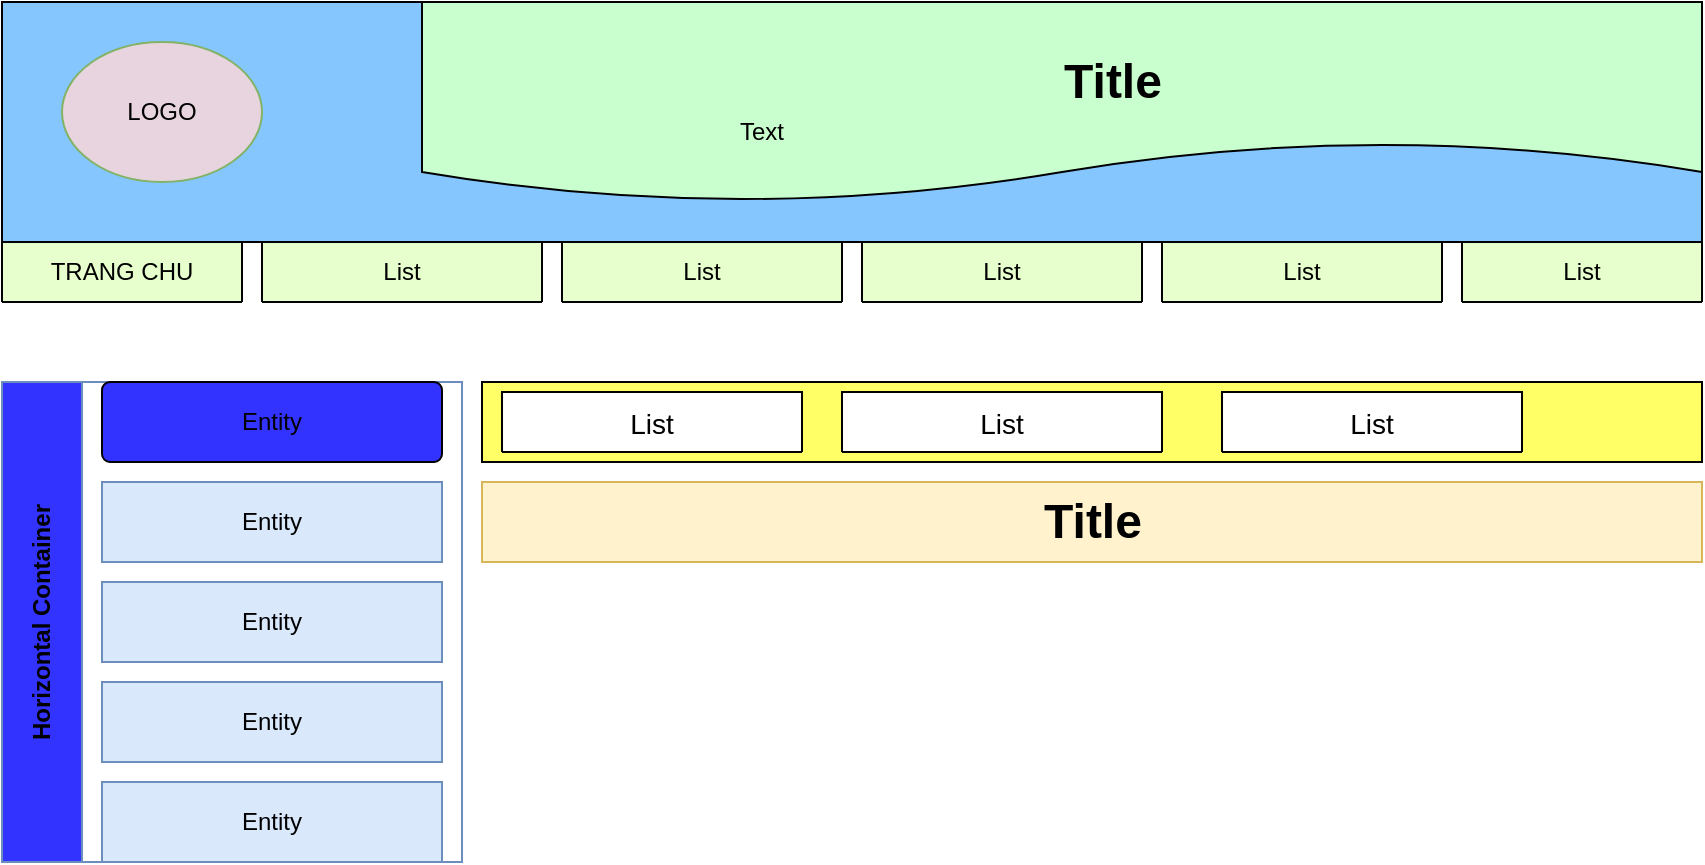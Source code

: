 <mxfile version="20.8.3" type="github">
  <diagram id="2-Dof6BoKKTPG0c6Oj4h" name="Page-1">
    <mxGraphModel dx="1004" dy="573" grid="1" gridSize="10" guides="1" tooltips="1" connect="1" arrows="1" fold="1" page="1" pageScale="1" pageWidth="850" pageHeight="1100" math="0" shadow="0">
      <root>
        <mxCell id="0" />
        <mxCell id="1" parent="0" />
        <mxCell id="flKryuwvKN5wU6XNaHcI-1" value="" style="rounded=0;whiteSpace=wrap;html=1;fillColor=#85C6FF;" parent="1" vertex="1">
          <mxGeometry width="850" height="120" as="geometry" />
        </mxCell>
        <mxCell id="flKryuwvKN5wU6XNaHcI-2" value="" style="shape=document;whiteSpace=wrap;html=1;boundedLbl=1;direction=west;rotation=-180;fillColor=#C9FFCF;" parent="1" vertex="1">
          <mxGeometry x="210" width="640" height="100" as="geometry" />
        </mxCell>
        <mxCell id="flKryuwvKN5wU6XNaHcI-3" value="LOGO" style="ellipse;whiteSpace=wrap;html=1;align=center;fillColor=#e8d4de;strokeColor=#82b366;" parent="1" vertex="1">
          <mxGeometry x="30" y="20" width="100" height="70" as="geometry" />
        </mxCell>
        <mxCell id="flKryuwvKN5wU6XNaHcI-21" value="TRANG CHU" style="swimlane;fontStyle=0;childLayout=stackLayout;horizontal=1;startSize=30;horizontalStack=0;resizeParent=1;resizeParentMax=0;resizeLast=0;collapsible=1;marginBottom=0;whiteSpace=wrap;html=1;fillColor=#E6FFCC;" parent="1" vertex="1" collapsed="1">
          <mxGeometry y="120" width="120" height="30" as="geometry">
            <mxRectangle y="120" width="130" height="90" as="alternateBounds" />
          </mxGeometry>
        </mxCell>
        <mxCell id="flKryuwvKN5wU6XNaHcI-22" value="Item 1" style="text;strokeColor=none;fillColor=none;align=left;verticalAlign=middle;spacingLeft=4;spacingRight=4;overflow=hidden;points=[[0,0.5],[1,0.5]];portConstraint=eastwest;rotatable=0;whiteSpace=wrap;html=1;" parent="flKryuwvKN5wU6XNaHcI-21" vertex="1">
          <mxGeometry y="30" width="130" height="30" as="geometry" />
        </mxCell>
        <mxCell id="flKryuwvKN5wU6XNaHcI-23" value="Item 2" style="text;strokeColor=none;fillColor=none;align=left;verticalAlign=middle;spacingLeft=4;spacingRight=4;overflow=hidden;points=[[0,0.5],[1,0.5]];portConstraint=eastwest;rotatable=0;whiteSpace=wrap;html=1;" parent="flKryuwvKN5wU6XNaHcI-21" vertex="1">
          <mxGeometry y="60" width="130" height="30" as="geometry" />
        </mxCell>
        <mxCell id="flKryuwvKN5wU6XNaHcI-26" value="List" style="swimlane;fontStyle=0;childLayout=stackLayout;horizontal=1;startSize=30;horizontalStack=0;resizeParent=1;resizeParentMax=0;resizeLast=0;collapsible=1;marginBottom=0;whiteSpace=wrap;html=1;fillColor=#E6FFCC;" parent="1" vertex="1" collapsed="1">
          <mxGeometry x="130" y="120" width="140" height="30" as="geometry">
            <mxRectangle x="130" y="120" width="140" height="120" as="alternateBounds" />
          </mxGeometry>
        </mxCell>
        <mxCell id="flKryuwvKN5wU6XNaHcI-27" value="Item 1" style="text;strokeColor=none;fillColor=none;align=left;verticalAlign=middle;spacingLeft=4;spacingRight=4;overflow=hidden;points=[[0,0.5],[1,0.5]];portConstraint=eastwest;rotatable=0;whiteSpace=wrap;html=1;" parent="flKryuwvKN5wU6XNaHcI-26" vertex="1">
          <mxGeometry y="30" width="140" height="30" as="geometry" />
        </mxCell>
        <mxCell id="flKryuwvKN5wU6XNaHcI-28" value="Item 2" style="text;strokeColor=none;fillColor=none;align=left;verticalAlign=middle;spacingLeft=4;spacingRight=4;overflow=hidden;points=[[0,0.5],[1,0.5]];portConstraint=eastwest;rotatable=0;whiteSpace=wrap;html=1;" parent="flKryuwvKN5wU6XNaHcI-26" vertex="1">
          <mxGeometry y="60" width="140" height="30" as="geometry" />
        </mxCell>
        <mxCell id="flKryuwvKN5wU6XNaHcI-29" value="Item 3" style="text;strokeColor=none;fillColor=none;align=left;verticalAlign=middle;spacingLeft=4;spacingRight=4;overflow=hidden;points=[[0,0.5],[1,0.5]];portConstraint=eastwest;rotatable=0;whiteSpace=wrap;html=1;" parent="flKryuwvKN5wU6XNaHcI-26" vertex="1">
          <mxGeometry y="90" width="140" height="30" as="geometry" />
        </mxCell>
        <mxCell id="flKryuwvKN5wU6XNaHcI-30" value="List" style="swimlane;fontStyle=0;childLayout=stackLayout;horizontal=1;startSize=30;horizontalStack=0;resizeParent=1;resizeParentMax=0;resizeLast=0;collapsible=1;marginBottom=0;whiteSpace=wrap;html=1;fillColor=#E6FFCC;" parent="1" vertex="1" collapsed="1">
          <mxGeometry x="280" y="120" width="140" height="30" as="geometry">
            <mxRectangle x="280" y="120" width="140" height="120" as="alternateBounds" />
          </mxGeometry>
        </mxCell>
        <mxCell id="flKryuwvKN5wU6XNaHcI-31" value="Item 1" style="text;strokeColor=none;fillColor=none;align=left;verticalAlign=middle;spacingLeft=4;spacingRight=4;overflow=hidden;points=[[0,0.5],[1,0.5]];portConstraint=eastwest;rotatable=0;whiteSpace=wrap;html=1;" parent="flKryuwvKN5wU6XNaHcI-30" vertex="1">
          <mxGeometry y="30" width="140" height="30" as="geometry" />
        </mxCell>
        <mxCell id="flKryuwvKN5wU6XNaHcI-32" value="Item 2" style="text;strokeColor=none;fillColor=none;align=left;verticalAlign=middle;spacingLeft=4;spacingRight=4;overflow=hidden;points=[[0,0.5],[1,0.5]];portConstraint=eastwest;rotatable=0;whiteSpace=wrap;html=1;" parent="flKryuwvKN5wU6XNaHcI-30" vertex="1">
          <mxGeometry y="60" width="140" height="30" as="geometry" />
        </mxCell>
        <mxCell id="flKryuwvKN5wU6XNaHcI-33" value="Item 3" style="text;strokeColor=none;fillColor=none;align=left;verticalAlign=middle;spacingLeft=4;spacingRight=4;overflow=hidden;points=[[0,0.5],[1,0.5]];portConstraint=eastwest;rotatable=0;whiteSpace=wrap;html=1;" parent="flKryuwvKN5wU6XNaHcI-30" vertex="1">
          <mxGeometry y="90" width="140" height="30" as="geometry" />
        </mxCell>
        <mxCell id="flKryuwvKN5wU6XNaHcI-34" value="List" style="swimlane;fontStyle=0;childLayout=stackLayout;horizontal=1;startSize=30;horizontalStack=0;resizeParent=1;resizeParentMax=0;resizeLast=0;collapsible=1;marginBottom=0;whiteSpace=wrap;html=1;fillColor=#E6FFCC;" parent="1" vertex="1" collapsed="1">
          <mxGeometry x="430" y="120" width="140" height="30" as="geometry">
            <mxRectangle x="430" y="120" width="140" height="120" as="alternateBounds" />
          </mxGeometry>
        </mxCell>
        <mxCell id="flKryuwvKN5wU6XNaHcI-35" value="Item 1" style="text;strokeColor=none;fillColor=none;align=left;verticalAlign=middle;spacingLeft=4;spacingRight=4;overflow=hidden;points=[[0,0.5],[1,0.5]];portConstraint=eastwest;rotatable=0;whiteSpace=wrap;html=1;" parent="flKryuwvKN5wU6XNaHcI-34" vertex="1">
          <mxGeometry y="30" width="140" height="30" as="geometry" />
        </mxCell>
        <mxCell id="flKryuwvKN5wU6XNaHcI-36" value="Item 2" style="text;strokeColor=none;fillColor=none;align=left;verticalAlign=middle;spacingLeft=4;spacingRight=4;overflow=hidden;points=[[0,0.5],[1,0.5]];portConstraint=eastwest;rotatable=0;whiteSpace=wrap;html=1;" parent="flKryuwvKN5wU6XNaHcI-34" vertex="1">
          <mxGeometry y="60" width="140" height="30" as="geometry" />
        </mxCell>
        <mxCell id="flKryuwvKN5wU6XNaHcI-37" value="Item 3" style="text;strokeColor=none;fillColor=none;align=left;verticalAlign=middle;spacingLeft=4;spacingRight=4;overflow=hidden;points=[[0,0.5],[1,0.5]];portConstraint=eastwest;rotatable=0;whiteSpace=wrap;html=1;" parent="flKryuwvKN5wU6XNaHcI-34" vertex="1">
          <mxGeometry y="90" width="140" height="30" as="geometry" />
        </mxCell>
        <mxCell id="flKryuwvKN5wU6XNaHcI-39" value="List" style="swimlane;fontStyle=0;childLayout=stackLayout;horizontal=1;startSize=30;horizontalStack=0;resizeParent=1;resizeParentMax=0;resizeLast=0;collapsible=1;marginBottom=0;whiteSpace=wrap;html=1;fillColor=#E6FFCC;" parent="1" vertex="1" collapsed="1">
          <mxGeometry x="580" y="120" width="140" height="30" as="geometry">
            <mxRectangle x="580" y="120" width="140" height="120" as="alternateBounds" />
          </mxGeometry>
        </mxCell>
        <mxCell id="flKryuwvKN5wU6XNaHcI-40" value="Item 1" style="text;strokeColor=none;fillColor=none;align=left;verticalAlign=middle;spacingLeft=4;spacingRight=4;overflow=hidden;points=[[0,0.5],[1,0.5]];portConstraint=eastwest;rotatable=0;whiteSpace=wrap;html=1;" parent="flKryuwvKN5wU6XNaHcI-39" vertex="1">
          <mxGeometry y="30" width="140" height="30" as="geometry" />
        </mxCell>
        <mxCell id="flKryuwvKN5wU6XNaHcI-41" value="Item 2" style="text;strokeColor=none;fillColor=none;align=left;verticalAlign=middle;spacingLeft=4;spacingRight=4;overflow=hidden;points=[[0,0.5],[1,0.5]];portConstraint=eastwest;rotatable=0;whiteSpace=wrap;html=1;" parent="flKryuwvKN5wU6XNaHcI-39" vertex="1">
          <mxGeometry y="60" width="140" height="30" as="geometry" />
        </mxCell>
        <mxCell id="flKryuwvKN5wU6XNaHcI-42" value="Item 3" style="text;strokeColor=none;fillColor=none;align=left;verticalAlign=middle;spacingLeft=4;spacingRight=4;overflow=hidden;points=[[0,0.5],[1,0.5]];portConstraint=eastwest;rotatable=0;whiteSpace=wrap;html=1;" parent="flKryuwvKN5wU6XNaHcI-39" vertex="1">
          <mxGeometry y="90" width="140" height="30" as="geometry" />
        </mxCell>
        <mxCell id="flKryuwvKN5wU6XNaHcI-43" value="List" style="swimlane;fontStyle=0;childLayout=stackLayout;horizontal=1;startSize=30;horizontalStack=0;resizeParent=1;resizeParentMax=0;resizeLast=0;collapsible=1;marginBottom=0;whiteSpace=wrap;html=1;fillColor=#E6FFCC;" parent="1" vertex="1" collapsed="1">
          <mxGeometry x="730" y="120" width="120" height="30" as="geometry">
            <mxRectangle x="730" y="120" width="120" height="120" as="alternateBounds" />
          </mxGeometry>
        </mxCell>
        <mxCell id="flKryuwvKN5wU6XNaHcI-44" value="Item 1" style="text;strokeColor=none;fillColor=none;align=left;verticalAlign=middle;spacingLeft=4;spacingRight=4;overflow=hidden;points=[[0,0.5],[1,0.5]];portConstraint=eastwest;rotatable=0;whiteSpace=wrap;html=1;" parent="flKryuwvKN5wU6XNaHcI-43" vertex="1">
          <mxGeometry y="30" width="120" height="30" as="geometry" />
        </mxCell>
        <mxCell id="flKryuwvKN5wU6XNaHcI-45" value="Item 2" style="text;strokeColor=none;fillColor=none;align=left;verticalAlign=middle;spacingLeft=4;spacingRight=4;overflow=hidden;points=[[0,0.5],[1,0.5]];portConstraint=eastwest;rotatable=0;whiteSpace=wrap;html=1;" parent="flKryuwvKN5wU6XNaHcI-43" vertex="1">
          <mxGeometry y="60" width="120" height="30" as="geometry" />
        </mxCell>
        <mxCell id="flKryuwvKN5wU6XNaHcI-46" value="Item 3" style="text;strokeColor=none;fillColor=none;align=left;verticalAlign=middle;spacingLeft=4;spacingRight=4;overflow=hidden;points=[[0,0.5],[1,0.5]];portConstraint=eastwest;rotatable=0;whiteSpace=wrap;html=1;" parent="flKryuwvKN5wU6XNaHcI-43" vertex="1">
          <mxGeometry y="90" width="120" height="30" as="geometry" />
        </mxCell>
        <mxCell id="flKryuwvKN5wU6XNaHcI-51" value="Title" style="text;strokeColor=none;fillColor=none;html=1;fontSize=24;fontStyle=1;verticalAlign=middle;align=center;" parent="1" vertex="1">
          <mxGeometry x="360" y="20" width="390" height="40" as="geometry" />
        </mxCell>
        <mxCell id="Jo0kurwOrRNLxBoz0-3W-2" value="Horizontal Container" style="swimlane;horizontal=0;whiteSpace=wrap;html=1;startSize=40;fillColor=#3333FF;strokeColor=#6c8ebf;" vertex="1" parent="1">
          <mxGeometry y="190" width="230" height="240" as="geometry">
            <mxRectangle y="190" width="40" height="190" as="alternateBounds" />
          </mxGeometry>
        </mxCell>
        <mxCell id="Jo0kurwOrRNLxBoz0-3W-4" value="Entity" style="rounded=1;arcSize=10;whiteSpace=wrap;html=1;align=center;fillColor=#3333FF;" vertex="1" parent="Jo0kurwOrRNLxBoz0-3W-2">
          <mxGeometry x="50" width="170" height="40" as="geometry" />
        </mxCell>
        <mxCell id="Jo0kurwOrRNLxBoz0-3W-65" value="Entity" style="whiteSpace=wrap;html=1;align=center;fillColor=#dae8fc;strokeColor=#6c8ebf;" vertex="1" parent="Jo0kurwOrRNLxBoz0-3W-2">
          <mxGeometry x="50" y="50" width="170" height="40" as="geometry" />
        </mxCell>
        <mxCell id="Jo0kurwOrRNLxBoz0-3W-66" value="Entity" style="whiteSpace=wrap;html=1;align=center;fillColor=#dae8fc;strokeColor=#6c8ebf;" vertex="1" parent="Jo0kurwOrRNLxBoz0-3W-2">
          <mxGeometry x="50" y="100" width="170" height="40" as="geometry" />
        </mxCell>
        <mxCell id="Jo0kurwOrRNLxBoz0-3W-67" value="Entity" style="whiteSpace=wrap;html=1;align=center;fillColor=#dae8fc;strokeColor=#6c8ebf;" vertex="1" parent="Jo0kurwOrRNLxBoz0-3W-2">
          <mxGeometry x="50" y="150" width="170" height="40" as="geometry" />
        </mxCell>
        <mxCell id="Jo0kurwOrRNLxBoz0-3W-69" value="Entity" style="whiteSpace=wrap;html=1;align=center;fillColor=#dae8fc;strokeColor=#6c8ebf;" vertex="1" parent="Jo0kurwOrRNLxBoz0-3W-2">
          <mxGeometry x="50" y="200" width="170" height="40" as="geometry" />
        </mxCell>
        <mxCell id="Jo0kurwOrRNLxBoz0-3W-20" value="" style="whiteSpace=wrap;html=1;align=center;fillColor=#FFFF66;" vertex="1" parent="1">
          <mxGeometry x="240" y="190" width="610" height="40" as="geometry" />
        </mxCell>
        <mxCell id="Jo0kurwOrRNLxBoz0-3W-21" value="List" style="swimlane;fontStyle=0;childLayout=stackLayout;horizontal=1;startSize=30;horizontalStack=0;resizeParent=1;resizeParentMax=0;resizeLast=0;collapsible=1;marginBottom=0;align=center;fontSize=14;" vertex="1" collapsed="1" parent="1">
          <mxGeometry x="250" y="195" width="150" height="30" as="geometry">
            <mxRectangle x="250" y="200" width="160" height="116" as="alternateBounds" />
          </mxGeometry>
        </mxCell>
        <mxCell id="Jo0kurwOrRNLxBoz0-3W-22" value="Item 1" style="text;strokeColor=none;fillColor=none;spacingLeft=4;spacingRight=4;overflow=hidden;rotatable=0;points=[[0,0.5],[1,0.5]];portConstraint=eastwest;fontSize=12;" vertex="1" parent="Jo0kurwOrRNLxBoz0-3W-21">
          <mxGeometry y="26" width="160" height="30" as="geometry" />
        </mxCell>
        <mxCell id="Jo0kurwOrRNLxBoz0-3W-23" value="Item 2" style="text;strokeColor=none;fillColor=none;spacingLeft=4;spacingRight=4;overflow=hidden;rotatable=0;points=[[0,0.5],[1,0.5]];portConstraint=eastwest;fontSize=12;" vertex="1" parent="Jo0kurwOrRNLxBoz0-3W-21">
          <mxGeometry y="56" width="160" height="30" as="geometry" />
        </mxCell>
        <mxCell id="Jo0kurwOrRNLxBoz0-3W-24" value="Item 3" style="text;strokeColor=none;fillColor=none;spacingLeft=4;spacingRight=4;overflow=hidden;rotatable=0;points=[[0,0.5],[1,0.5]];portConstraint=eastwest;fontSize=12;" vertex="1" parent="Jo0kurwOrRNLxBoz0-3W-21">
          <mxGeometry y="86" width="160" height="30" as="geometry" />
        </mxCell>
        <mxCell id="Jo0kurwOrRNLxBoz0-3W-51" value="List" style="swimlane;fontStyle=0;childLayout=stackLayout;horizontal=1;startSize=30;horizontalStack=0;resizeParent=1;resizeParentMax=0;resizeLast=0;collapsible=1;marginBottom=0;align=center;fontSize=14;" vertex="1" collapsed="1" parent="1">
          <mxGeometry x="420" y="195" width="160" height="30" as="geometry">
            <mxRectangle x="440" y="200" width="160" height="116" as="alternateBounds" />
          </mxGeometry>
        </mxCell>
        <mxCell id="Jo0kurwOrRNLxBoz0-3W-52" value="Item 1" style="text;strokeColor=none;fillColor=none;spacingLeft=4;spacingRight=4;overflow=hidden;rotatable=0;points=[[0,0.5],[1,0.5]];portConstraint=eastwest;fontSize=12;" vertex="1" parent="Jo0kurwOrRNLxBoz0-3W-51">
          <mxGeometry y="26" width="160" height="30" as="geometry" />
        </mxCell>
        <mxCell id="Jo0kurwOrRNLxBoz0-3W-53" value="Item 2" style="text;strokeColor=none;fillColor=none;spacingLeft=4;spacingRight=4;overflow=hidden;rotatable=0;points=[[0,0.5],[1,0.5]];portConstraint=eastwest;fontSize=12;" vertex="1" parent="Jo0kurwOrRNLxBoz0-3W-51">
          <mxGeometry y="56" width="160" height="30" as="geometry" />
        </mxCell>
        <mxCell id="Jo0kurwOrRNLxBoz0-3W-54" value="Item 3" style="text;strokeColor=none;fillColor=none;spacingLeft=4;spacingRight=4;overflow=hidden;rotatable=0;points=[[0,0.5],[1,0.5]];portConstraint=eastwest;fontSize=12;" vertex="1" parent="Jo0kurwOrRNLxBoz0-3W-51">
          <mxGeometry y="86" width="160" height="30" as="geometry" />
        </mxCell>
        <mxCell id="Jo0kurwOrRNLxBoz0-3W-55" value="List" style="swimlane;fontStyle=0;childLayout=stackLayout;horizontal=1;startSize=30;horizontalStack=0;resizeParent=1;resizeParentMax=0;resizeLast=0;collapsible=1;marginBottom=0;align=center;fontSize=14;" vertex="1" collapsed="1" parent="1">
          <mxGeometry x="610" y="195" width="150" height="30" as="geometry">
            <mxRectangle x="630" y="200" width="160" height="116" as="alternateBounds" />
          </mxGeometry>
        </mxCell>
        <mxCell id="Jo0kurwOrRNLxBoz0-3W-56" value="Item 1" style="text;strokeColor=none;fillColor=none;spacingLeft=4;spacingRight=4;overflow=hidden;rotatable=0;points=[[0,0.5],[1,0.5]];portConstraint=eastwest;fontSize=12;" vertex="1" parent="Jo0kurwOrRNLxBoz0-3W-55">
          <mxGeometry y="26" width="160" height="30" as="geometry" />
        </mxCell>
        <mxCell id="Jo0kurwOrRNLxBoz0-3W-57" value="Item 2" style="text;strokeColor=none;fillColor=none;spacingLeft=4;spacingRight=4;overflow=hidden;rotatable=0;points=[[0,0.5],[1,0.5]];portConstraint=eastwest;fontSize=12;" vertex="1" parent="Jo0kurwOrRNLxBoz0-3W-55">
          <mxGeometry y="56" width="160" height="30" as="geometry" />
        </mxCell>
        <mxCell id="Jo0kurwOrRNLxBoz0-3W-58" value="Item 3" style="text;strokeColor=none;fillColor=none;spacingLeft=4;spacingRight=4;overflow=hidden;rotatable=0;points=[[0,0.5],[1,0.5]];portConstraint=eastwest;fontSize=12;" vertex="1" parent="Jo0kurwOrRNLxBoz0-3W-55">
          <mxGeometry y="86" width="160" height="30" as="geometry" />
        </mxCell>
        <mxCell id="Jo0kurwOrRNLxBoz0-3W-72" value="Title" style="text;strokeColor=#d6b656;fillColor=#fff2cc;html=1;fontSize=24;fontStyle=1;verticalAlign=middle;align=center;" vertex="1" parent="1">
          <mxGeometry x="240" y="240" width="610" height="40" as="geometry" />
        </mxCell>
        <mxCell id="Jo0kurwOrRNLxBoz0-3W-88" value="Text" style="text;strokeColor=none;align=center;fillColor=none;html=1;verticalAlign=middle;whiteSpace=wrap;rounded=0;" vertex="1" parent="1">
          <mxGeometry x="350" y="50" width="60" height="30" as="geometry" />
        </mxCell>
      </root>
    </mxGraphModel>
  </diagram>
</mxfile>
